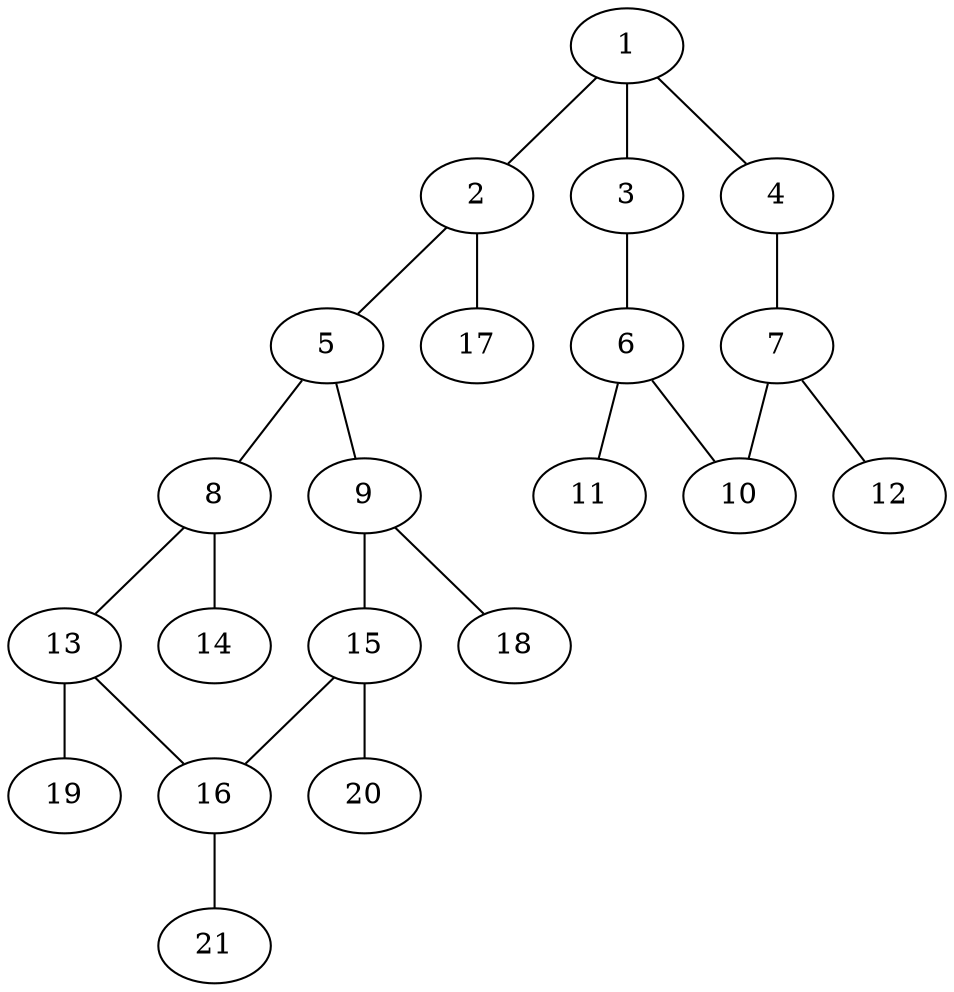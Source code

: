 graph molecule_2164 {
	1	 [chem=C];
	2	 [chem=N];
	1 -- 2	 [valence=1];
	3	 [chem=N];
	1 -- 3	 [valence=2];
	4	 [chem=N];
	1 -- 4	 [valence=1];
	5	 [chem=C];
	2 -- 5	 [valence=1];
	17	 [chem=H];
	2 -- 17	 [valence=1];
	6	 [chem=C];
	3 -- 6	 [valence=1];
	7	 [chem=C];
	4 -- 7	 [valence=2];
	8	 [chem=C];
	5 -- 8	 [valence=1];
	9	 [chem=C];
	5 -- 9	 [valence=2];
	10	 [chem=N];
	6 -- 10	 [valence=2];
	11	 [chem=Cl];
	6 -- 11	 [valence=1];
	7 -- 10	 [valence=1];
	12	 [chem=Cl];
	7 -- 12	 [valence=1];
	13	 [chem=C];
	8 -- 13	 [valence=2];
	14	 [chem=Cl];
	8 -- 14	 [valence=1];
	15	 [chem=C];
	9 -- 15	 [valence=1];
	18	 [chem=H];
	9 -- 18	 [valence=1];
	16	 [chem=C];
	13 -- 16	 [valence=1];
	19	 [chem=H];
	13 -- 19	 [valence=1];
	15 -- 16	 [valence=2];
	20	 [chem=H];
	15 -- 20	 [valence=1];
	21	 [chem=H];
	16 -- 21	 [valence=1];
}
